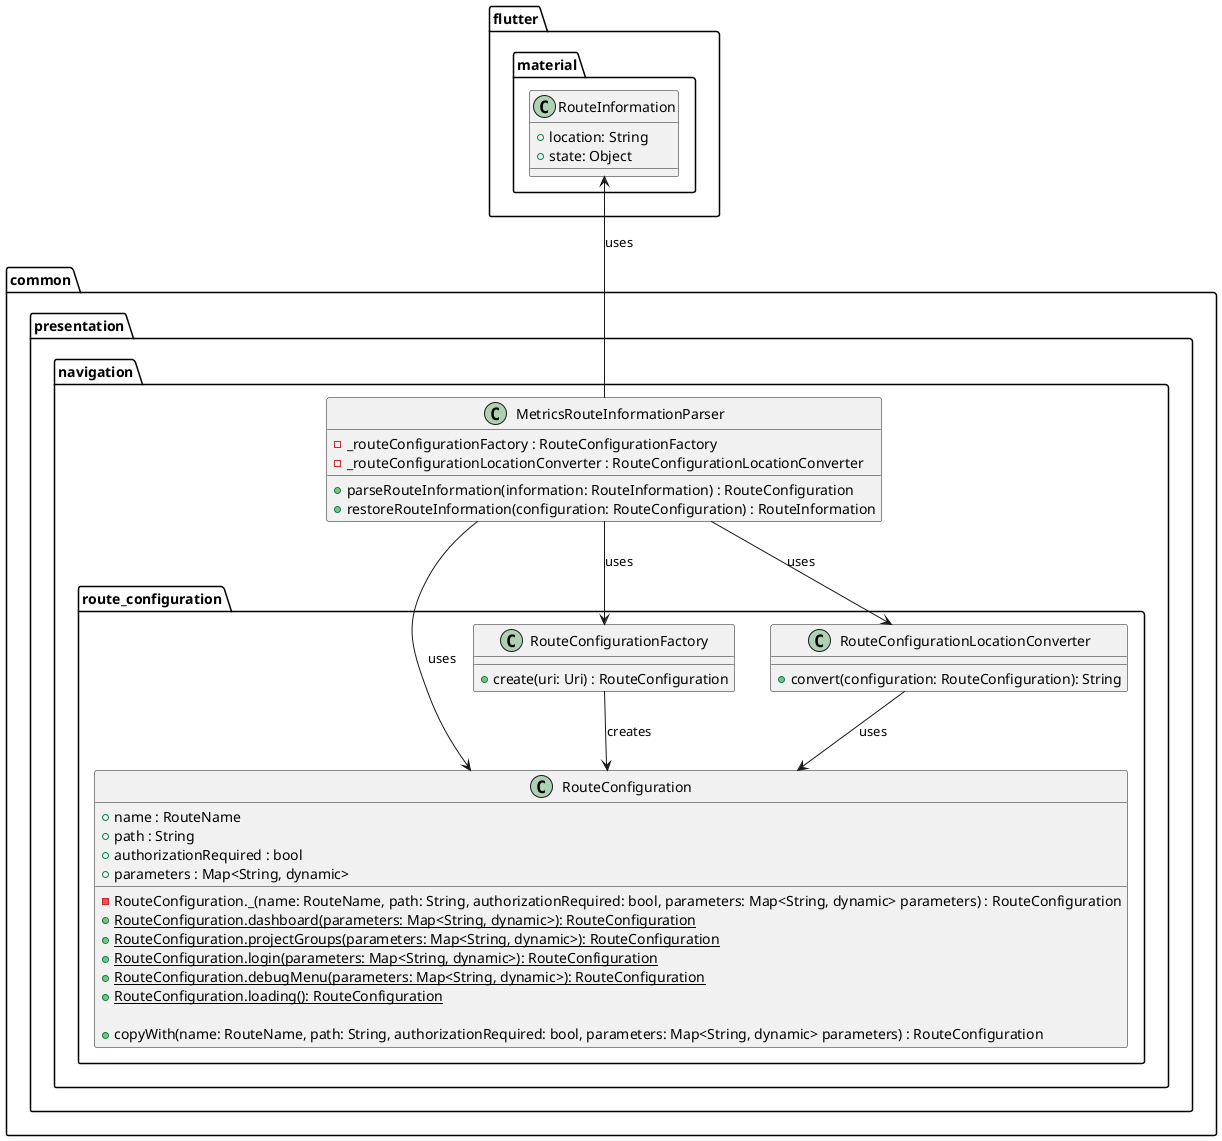 @startuml parsing_deep_links_class_diagram

package common.presentation.navigation {
    class MetricsRouteInformationParser {
        - _routeConfigurationFactory : RouteConfigurationFactory
        - _routeConfigurationLocationConverter : RouteConfigurationLocationConverter

        + parseRouteInformation(information: RouteInformation) : RouteConfiguration
        + restoreRouteInformation(configuration: RouteConfiguration) : RouteInformation
    }

    package route_configuration {
        class RouteConfiguration {
            + name : RouteName
            + path : String
            + authorizationRequired : bool
            + parameters : Map<String, dynamic>

            - RouteConfiguration._(name: RouteName, path: String, authorizationRequired: bool, parameters: Map<String, dynamic> parameters) : RouteConfiguration
            + {static} RouteConfiguration.dashboard(parameters: Map<String, dynamic>): RouteConfiguration
            + {static} RouteConfiguration.projectGroups(parameters: Map<String, dynamic>): RouteConfiguration
            + {static} RouteConfiguration.login(parameters: Map<String, dynamic>): RouteConfiguration
            + {static} RouteConfiguration.debugMenu(parameters: Map<String, dynamic>): RouteConfiguration
            + {static} RouteConfiguration.loading(): RouteConfiguration

            + copyWith(name: RouteName, path: String, authorizationRequired: bool, parameters: Map<String, dynamic> parameters) : RouteConfiguration
        }

        class RouteConfigurationFactory {
            + create(uri: Uri) : RouteConfiguration
        }

        class RouteConfigurationLocationConverter {
            + convert(configuration: RouteConfiguration): String
        }
    }
}

package flutter.material {
    class RouteInformation {
        + location: String
        + state: Object
    }
}

MetricsRouteInformationParser --> RouteConfiguration : uses
MetricsRouteInformationParser -up-> RouteInformation : uses
MetricsRouteInformationParser --> RouteConfigurationFactory : uses
MetricsRouteInformationParser --> RouteConfigurationLocationConverter : uses

RouteConfigurationFactory --> RouteConfiguration : creates

RouteConfigurationLocationConverter --> RouteConfiguration : uses

@enduml
